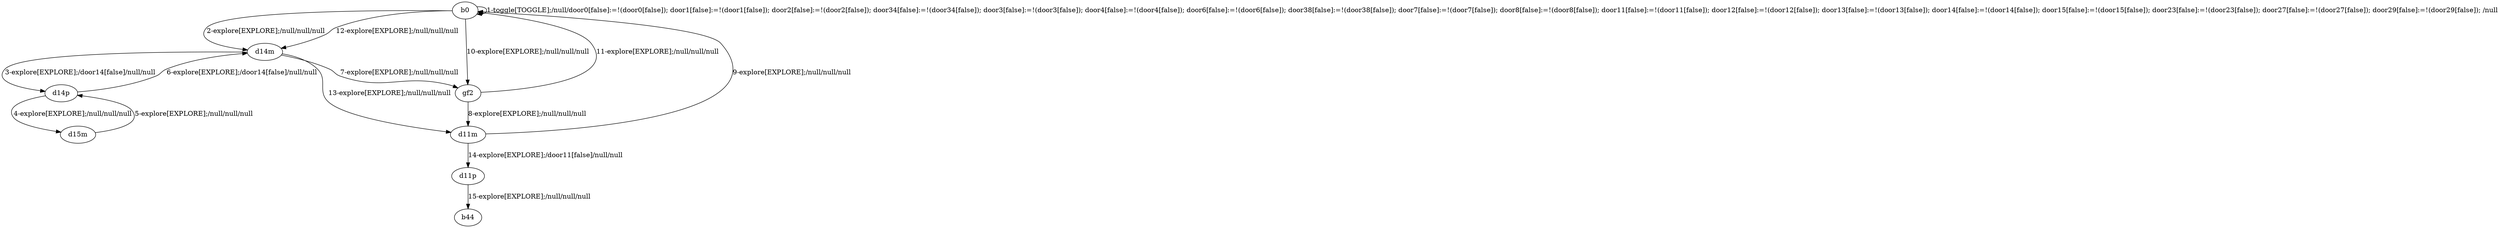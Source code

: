 # Total number of goals covered by this test: 2
# d14p --> d15m
# d15m --> d14p

digraph g {
"b0" -> "b0" [label = "1-toggle[TOGGLE];/null/door0[false]:=!(door0[false]); door1[false]:=!(door1[false]); door2[false]:=!(door2[false]); door34[false]:=!(door34[false]); door3[false]:=!(door3[false]); door4[false]:=!(door4[false]); door6[false]:=!(door6[false]); door38[false]:=!(door38[false]); door7[false]:=!(door7[false]); door8[false]:=!(door8[false]); door11[false]:=!(door11[false]); door12[false]:=!(door12[false]); door13[false]:=!(door13[false]); door14[false]:=!(door14[false]); door15[false]:=!(door15[false]); door23[false]:=!(door23[false]); door27[false]:=!(door27[false]); door29[false]:=!(door29[false]); /null"];
"b0" -> "d14m" [label = "2-explore[EXPLORE];/null/null/null"];
"d14m" -> "d14p" [label = "3-explore[EXPLORE];/door14[false]/null/null"];
"d14p" -> "d15m" [label = "4-explore[EXPLORE];/null/null/null"];
"d15m" -> "d14p" [label = "5-explore[EXPLORE];/null/null/null"];
"d14p" -> "d14m" [label = "6-explore[EXPLORE];/door14[false]/null/null"];
"d14m" -> "gf2" [label = "7-explore[EXPLORE];/null/null/null"];
"gf2" -> "d11m" [label = "8-explore[EXPLORE];/null/null/null"];
"d11m" -> "b0" [label = "9-explore[EXPLORE];/null/null/null"];
"b0" -> "gf2" [label = "10-explore[EXPLORE];/null/null/null"];
"gf2" -> "b0" [label = "11-explore[EXPLORE];/null/null/null"];
"b0" -> "d14m" [label = "12-explore[EXPLORE];/null/null/null"];
"d14m" -> "d11m" [label = "13-explore[EXPLORE];/null/null/null"];
"d11m" -> "d11p" [label = "14-explore[EXPLORE];/door11[false]/null/null"];
"d11p" -> "b44" [label = "15-explore[EXPLORE];/null/null/null"];
}
